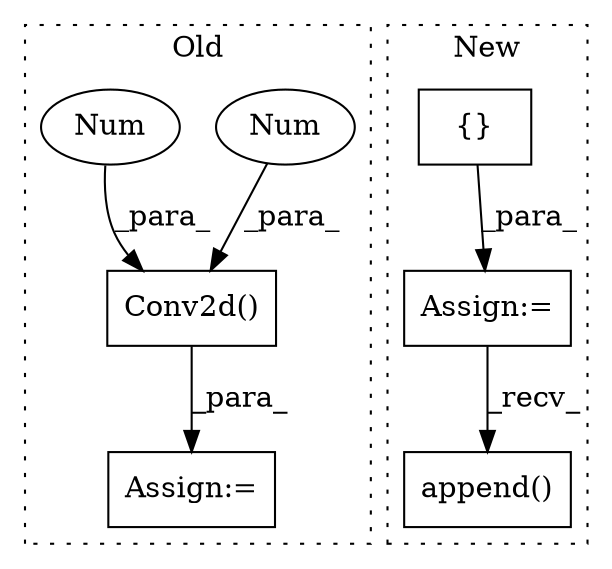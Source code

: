 digraph G {
subgraph cluster0 {
1 [label="Conv2d()" a="75" s="4577,4635" l="10,13" shape="box"];
3 [label="Num" a="76" s="4628" l="1" shape="ellipse"];
4 [label="Num" a="76" s="4634" l="1" shape="ellipse"];
7 [label="Assign:=" a="68" s="4547" l="3" shape="box"];
label = "Old";
style="dotted";
}
subgraph cluster1 {
2 [label="append()" a="75" s="2652,2708" l="14,1" shape="box"];
5 [label="{}" a="59" s="2590,2590" l="2,1" shape="box"];
6 [label="Assign:=" a="68" s="2587" l="3" shape="box"];
label = "New";
style="dotted";
}
1 -> 7 [label="_para_"];
3 -> 1 [label="_para_"];
4 -> 1 [label="_para_"];
5 -> 6 [label="_para_"];
6 -> 2 [label="_recv_"];
}